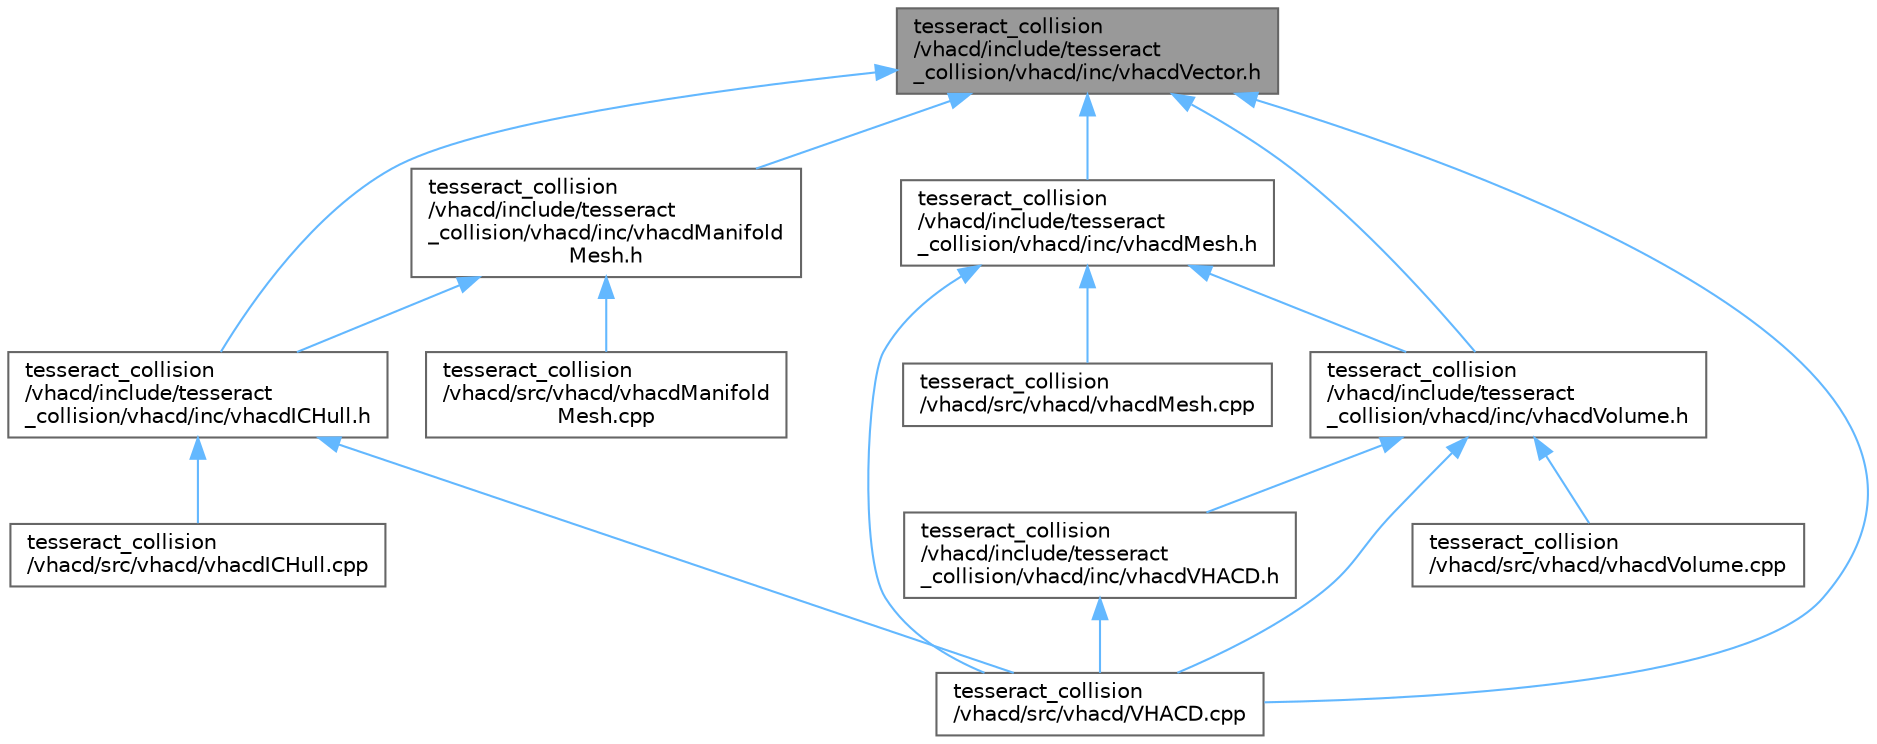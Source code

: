 digraph "tesseract_collision/vhacd/include/tesseract_collision/vhacd/inc/vhacdVector.h"
{
 // LATEX_PDF_SIZE
  bgcolor="transparent";
  edge [fontname=Helvetica,fontsize=10,labelfontname=Helvetica,labelfontsize=10];
  node [fontname=Helvetica,fontsize=10,shape=box,height=0.2,width=0.4];
  Node1 [label="tesseract_collision\l/vhacd/include/tesseract\l_collision/vhacd/inc/vhacdVector.h",height=0.2,width=0.4,color="gray40", fillcolor="grey60", style="filled", fontcolor="black",tooltip=" "];
  Node1 -> Node2 [dir="back",color="steelblue1",style="solid"];
  Node2 [label="tesseract_collision\l/vhacd/include/tesseract\l_collision/vhacd/inc/vhacdICHull.h",height=0.2,width=0.4,color="grey40", fillcolor="white", style="filled",URL="$dc/d17/vhacdICHull_8h.html",tooltip=" "];
  Node2 -> Node3 [dir="back",color="steelblue1",style="solid"];
  Node3 [label="tesseract_collision\l/vhacd/src/vhacd/VHACD.cpp",height=0.2,width=0.4,color="grey40", fillcolor="white", style="filled",URL="$d7/d02/VHACD_8cpp.html",tooltip=" "];
  Node2 -> Node4 [dir="back",color="steelblue1",style="solid"];
  Node4 [label="tesseract_collision\l/vhacd/src/vhacd/vhacdICHull.cpp",height=0.2,width=0.4,color="grey40", fillcolor="white", style="filled",URL="$d2/d97/vhacdICHull_8cpp.html",tooltip=" "];
  Node1 -> Node5 [dir="back",color="steelblue1",style="solid"];
  Node5 [label="tesseract_collision\l/vhacd/include/tesseract\l_collision/vhacd/inc/vhacdManifold\lMesh.h",height=0.2,width=0.4,color="grey40", fillcolor="white", style="filled",URL="$d7/dbb/vhacdManifoldMesh_8h.html",tooltip=" "];
  Node5 -> Node2 [dir="back",color="steelblue1",style="solid"];
  Node5 -> Node6 [dir="back",color="steelblue1",style="solid"];
  Node6 [label="tesseract_collision\l/vhacd/src/vhacd/vhacdManifold\lMesh.cpp",height=0.2,width=0.4,color="grey40", fillcolor="white", style="filled",URL="$df/dab/vhacdManifoldMesh_8cpp.html",tooltip=" "];
  Node1 -> Node7 [dir="back",color="steelblue1",style="solid"];
  Node7 [label="tesseract_collision\l/vhacd/include/tesseract\l_collision/vhacd/inc/vhacdMesh.h",height=0.2,width=0.4,color="grey40", fillcolor="white", style="filled",URL="$df/dbe/vhacdMesh_8h.html",tooltip=" "];
  Node7 -> Node8 [dir="back",color="steelblue1",style="solid"];
  Node8 [label="tesseract_collision\l/vhacd/include/tesseract\l_collision/vhacd/inc/vhacdVolume.h",height=0.2,width=0.4,color="grey40", fillcolor="white", style="filled",URL="$de/d3c/vhacdVolume_8h.html",tooltip=" "];
  Node8 -> Node9 [dir="back",color="steelblue1",style="solid"];
  Node9 [label="tesseract_collision\l/vhacd/include/tesseract\l_collision/vhacd/inc/vhacdVHACD.h",height=0.2,width=0.4,color="grey40", fillcolor="white", style="filled",URL="$d2/da1/vhacdVHACD_8h.html",tooltip=" "];
  Node9 -> Node3 [dir="back",color="steelblue1",style="solid"];
  Node8 -> Node3 [dir="back",color="steelblue1",style="solid"];
  Node8 -> Node10 [dir="back",color="steelblue1",style="solid"];
  Node10 [label="tesseract_collision\l/vhacd/src/vhacd/vhacdVolume.cpp",height=0.2,width=0.4,color="grey40", fillcolor="white", style="filled",URL="$d5/d33/vhacdVolume_8cpp.html",tooltip=" "];
  Node7 -> Node3 [dir="back",color="steelblue1",style="solid"];
  Node7 -> Node11 [dir="back",color="steelblue1",style="solid"];
  Node11 [label="tesseract_collision\l/vhacd/src/vhacd/vhacdMesh.cpp",height=0.2,width=0.4,color="grey40", fillcolor="white", style="filled",URL="$df/dab/vhacdMesh_8cpp.html",tooltip=" "];
  Node1 -> Node8 [dir="back",color="steelblue1",style="solid"];
  Node1 -> Node3 [dir="back",color="steelblue1",style="solid"];
}
